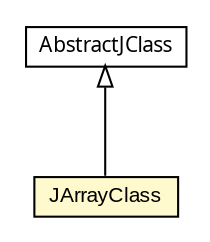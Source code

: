 #!/usr/local/bin/dot
#
# Class diagram 
# Generated by UMLGraph version 5.1 (http://www.umlgraph.org/)
#

digraph G {
	edge [fontname="arial",fontsize=10,labelfontname="arial",labelfontsize=10];
	node [fontname="arial",fontsize=10,shape=plaintext];
	nodesep=0.25;
	ranksep=0.5;
	// com.helger.jcodemodel.JArrayClass
	c8572 [label=<<table title="com.helger.jcodemodel.JArrayClass" border="0" cellborder="1" cellspacing="0" cellpadding="2" port="p" bgcolor="lemonChiffon" href="./JArrayClass.html">
		<tr><td><table border="0" cellspacing="0" cellpadding="1">
<tr><td align="center" balign="center"> JArrayClass </td></tr>
		</table></td></tr>
		</table>>, fontname="arial", fontcolor="black", fontsize=10.0];
	// com.helger.jcodemodel.AbstractJClass
	c8598 [label=<<table title="com.helger.jcodemodel.AbstractJClass" border="0" cellborder="1" cellspacing="0" cellpadding="2" port="p" href="./AbstractJClass.html">
		<tr><td><table border="0" cellspacing="0" cellpadding="1">
<tr><td align="center" balign="center"><font face="ariali"> AbstractJClass </font></td></tr>
		</table></td></tr>
		</table>>, fontname="arial", fontcolor="black", fontsize=10.0];
	//com.helger.jcodemodel.JArrayClass extends com.helger.jcodemodel.AbstractJClass
	c8598:p -> c8572:p [dir=back,arrowtail=empty];
}

